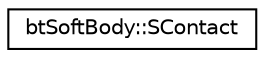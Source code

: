 digraph "Graphical Class Hierarchy"
{
  edge [fontname="Helvetica",fontsize="10",labelfontname="Helvetica",labelfontsize="10"];
  node [fontname="Helvetica",fontsize="10",shape=record];
  rankdir="LR";
  Node1 [label="btSoftBody::SContact",height=0.2,width=0.4,color="black", fillcolor="white", style="filled",URL="$structbt_soft_body_1_1_s_contact.html"];
}
